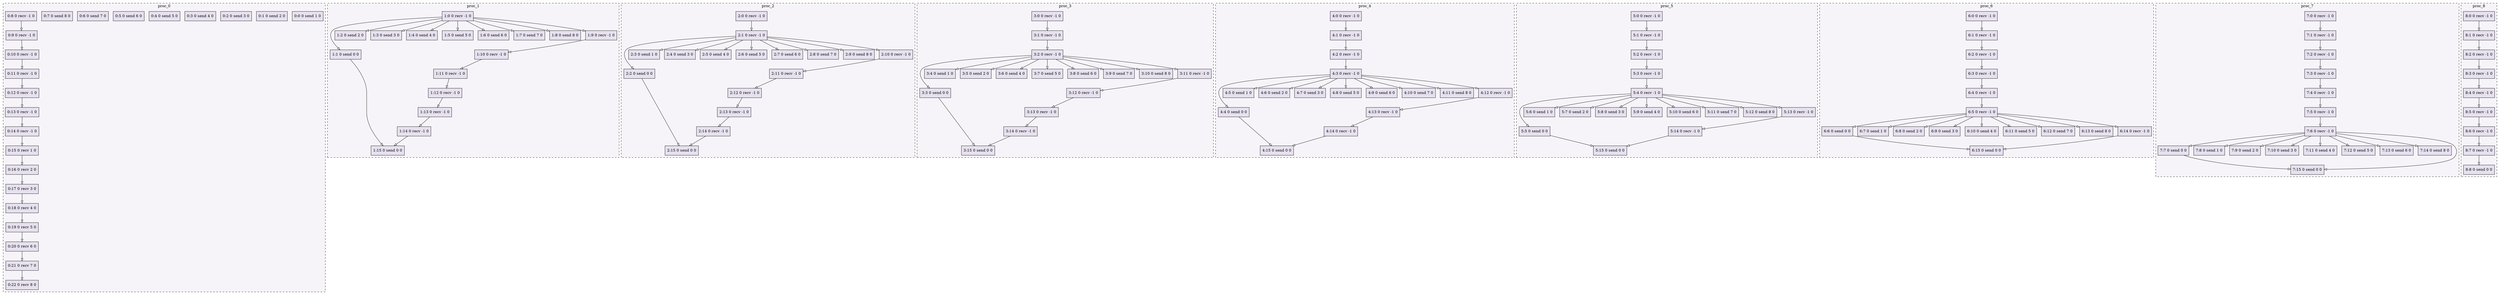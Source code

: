 digraph{node[shape=record style=filled colorscheme=purd9 fillcolor=2];subgraph cluster0{style=dashed;colorscheme=purd9;bgcolor=1;edge[arrowhead=empty];label=proc_0;0[label="0:0 0 send 1 0"];1[label="0:1 0 send 2 0"];2[label="0:2 0 send 3 0"];3[label="0:3 0 send 4 0"];4[label="0:4 0 send 5 0"];5[label="0:5 0 send 6 0"];6[label="0:6 0 send 7 0"];7[label="0:7 0 send 8 0"];8[label="0:8 0 recv -1 0"];9[label="0:9 0 recv -1 0"];10[label="0:10 0 recv -1 0"];11[label="0:11 0 recv -1 0"];12[label="0:12 0 recv -1 0"];13[label="0:13 0 recv -1 0"];14[label="0:14 0 recv -1 0"];15[label="0:15 0 recv 1 0"];16[label="0:16 0 recv 2 0"];17[label="0:17 0 recv 3 0"];18[label="0:18 0 recv 4 0"];19[label="0:19 0 recv 5 0"];20[label="0:20 0 recv 6 0"];21[label="0:21 0 recv 7 0"];22[label="0:22 0 recv 8 0"];8->9;9->10;10->11;11->12;12->13;13->14;14->15;15->16;16->17;17->18;18->19;19->20;20->21;21->22;}subgraph cluster1{style=dashed;colorscheme=purd9;bgcolor=1;edge[arrowhead=empty];label=proc_1;23[label="1:0 0 recv -1 0"];24[label="1:1 0 send 0 0"];25[label="1:2 0 send 2 0"];26[label="1:3 0 send 3 0"];27[label="1:4 0 send 4 0"];28[label="1:5 0 send 5 0"];29[label="1:6 0 send 6 0"];30[label="1:7 0 send 7 0"];31[label="1:8 0 send 8 0"];32[label="1:9 0 recv -1 0"];33[label="1:10 0 recv -1 0"];34[label="1:11 0 recv -1 0"];35[label="1:12 0 recv -1 0"];36[label="1:13 0 recv -1 0"];37[label="1:14 0 recv -1 0"];38[label="1:15 0 send 0 0"];23->24;23->25;23->26;23->27;23->28;23->29;23->30;23->31;23->32;32->33;33->34;34->35;35->36;36->37;37->38;24->38;}subgraph cluster2{style=dashed;colorscheme=purd9;bgcolor=1;edge[arrowhead=empty];label=proc_2;39[label="2:0 0 recv -1 0"];40[label="2:1 0 recv -1 0"];41[label="2:2 0 send 0 0"];42[label="2:3 0 send 1 0"];43[label="2:4 0 send 3 0"];44[label="2:5 0 send 4 0"];45[label="2:6 0 send 5 0"];46[label="2:7 0 send 6 0"];47[label="2:8 0 send 7 0"];48[label="2:9 0 send 8 0"];49[label="2:10 0 recv -1 0"];50[label="2:11 0 recv -1 0"];51[label="2:12 0 recv -1 0"];52[label="2:13 0 recv -1 0"];53[label="2:14 0 recv -1 0"];54[label="2:15 0 send 0 0"];39->40;40->41;40->42;40->43;40->44;40->45;40->46;40->47;40->48;40->49;49->50;50->51;51->52;52->53;53->54;41->54;}subgraph cluster3{style=dashed;colorscheme=purd9;bgcolor=1;edge[arrowhead=empty];label=proc_3;55[label="3:0 0 recv -1 0"];56[label="3:1 0 recv -1 0"];57[label="3:2 0 recv -1 0"];58[label="3:3 0 send 0 0"];59[label="3:4 0 send 1 0"];60[label="3:5 0 send 2 0"];61[label="3:6 0 send 4 0"];62[label="3:7 0 send 5 0"];63[label="3:8 0 send 6 0"];64[label="3:9 0 send 7 0"];65[label="3:10 0 send 8 0"];66[label="3:11 0 recv -1 0"];67[label="3:12 0 recv -1 0"];68[label="3:13 0 recv -1 0"];69[label="3:14 0 recv -1 0"];70[label="3:15 0 send 0 0"];55->56;56->57;57->58;57->59;57->60;57->61;57->62;57->63;57->64;57->65;57->66;66->67;67->68;68->69;69->70;58->70;}subgraph cluster4{style=dashed;colorscheme=purd9;bgcolor=1;edge[arrowhead=empty];label=proc_4;71[label="4:0 0 recv -1 0"];72[label="4:1 0 recv -1 0"];73[label="4:2 0 recv -1 0"];74[label="4:3 0 recv -1 0"];75[label="4:4 0 send 0 0"];76[label="4:5 0 send 1 0"];77[label="4:6 0 send 2 0"];78[label="4:7 0 send 3 0"];79[label="4:8 0 send 5 0"];80[label="4:9 0 send 6 0"];81[label="4:10 0 send 7 0"];82[label="4:11 0 send 8 0"];83[label="4:12 0 recv -1 0"];84[label="4:13 0 recv -1 0"];85[label="4:14 0 recv -1 0"];86[label="4:15 0 send 0 0"];71->72;72->73;73->74;74->75;74->76;74->77;74->78;74->79;74->80;74->81;74->82;74->83;83->84;84->85;85->86;75->86;}subgraph cluster5{style=dashed;colorscheme=purd9;bgcolor=1;edge[arrowhead=empty];label=proc_5;87[label="5:0 0 recv -1 0"];88[label="5:1 0 recv -1 0"];89[label="5:2 0 recv -1 0"];90[label="5:3 0 recv -1 0"];91[label="5:4 0 recv -1 0"];92[label="5:5 0 send 0 0"];93[label="5:6 0 send 1 0"];94[label="5:7 0 send 2 0"];95[label="5:8 0 send 3 0"];96[label="5:9 0 send 4 0"];97[label="5:10 0 send 6 0"];98[label="5:11 0 send 7 0"];99[label="5:12 0 send 8 0"];100[label="5:13 0 recv -1 0"];101[label="5:14 0 recv -1 0"];102[label="5:15 0 send 0 0"];87->88;88->89;89->90;90->91;91->92;91->93;91->94;91->95;91->96;91->97;91->98;91->99;91->100;100->101;101->102;92->102;}subgraph cluster6{style=dashed;colorscheme=purd9;bgcolor=1;edge[arrowhead=empty];label=proc_6;103[label="6:0 0 recv -1 0"];104[label="6:1 0 recv -1 0"];105[label="6:2 0 recv -1 0"];106[label="6:3 0 recv -1 0"];107[label="6:4 0 recv -1 0"];108[label="6:5 0 recv -1 0"];109[label="6:6 0 send 0 0"];110[label="6:7 0 send 1 0"];111[label="6:8 0 send 2 0"];112[label="6:9 0 send 3 0"];113[label="6:10 0 send 4 0"];114[label="6:11 0 send 5 0"];115[label="6:12 0 send 7 0"];116[label="6:13 0 send 8 0"];117[label="6:14 0 recv -1 0"];118[label="6:15 0 send 0 0"];103->104;104->105;105->106;106->107;107->108;108->109;108->110;108->111;108->112;108->113;108->114;108->115;108->116;108->117;117->118;109->118;}subgraph cluster7{style=dashed;colorscheme=purd9;bgcolor=1;edge[arrowhead=empty];label=proc_7;119[label="7:0 0 recv -1 0"];120[label="7:1 0 recv -1 0"];121[label="7:2 0 recv -1 0"];122[label="7:3 0 recv -1 0"];123[label="7:4 0 recv -1 0"];124[label="7:5 0 recv -1 0"];125[label="7:6 0 recv -1 0"];126[label="7:7 0 send 0 0"];127[label="7:8 0 send 1 0"];128[label="7:9 0 send 2 0"];129[label="7:10 0 send 3 0"];130[label="7:11 0 send 4 0"];131[label="7:12 0 send 5 0"];132[label="7:13 0 send 6 0"];133[label="7:14 0 send 8 0"];134[label="7:15 0 send 0 0"];119->120;120->121;121->122;122->123;123->124;124->125;125->126;125->127;125->128;125->129;125->130;125->131;125->132;125->133;126->134;125->134;}subgraph cluster8{style=dashed;colorscheme=purd9;bgcolor=1;edge[arrowhead=empty];label=proc_8;135[label="8:0 0 recv -1 0"];136[label="8:1 0 recv -1 0"];137[label="8:2 0 recv -1 0"];138[label="8:3 0 recv -1 0"];139[label="8:4 0 recv -1 0"];140[label="8:5 0 recv -1 0"];141[label="8:6 0 recv -1 0"];142[label="8:7 0 recv -1 0"];143[label="8:8 0 send 0 0"];135->136;136->137;137->138;138->139;139->140;140->141;141->142;142->143;}}